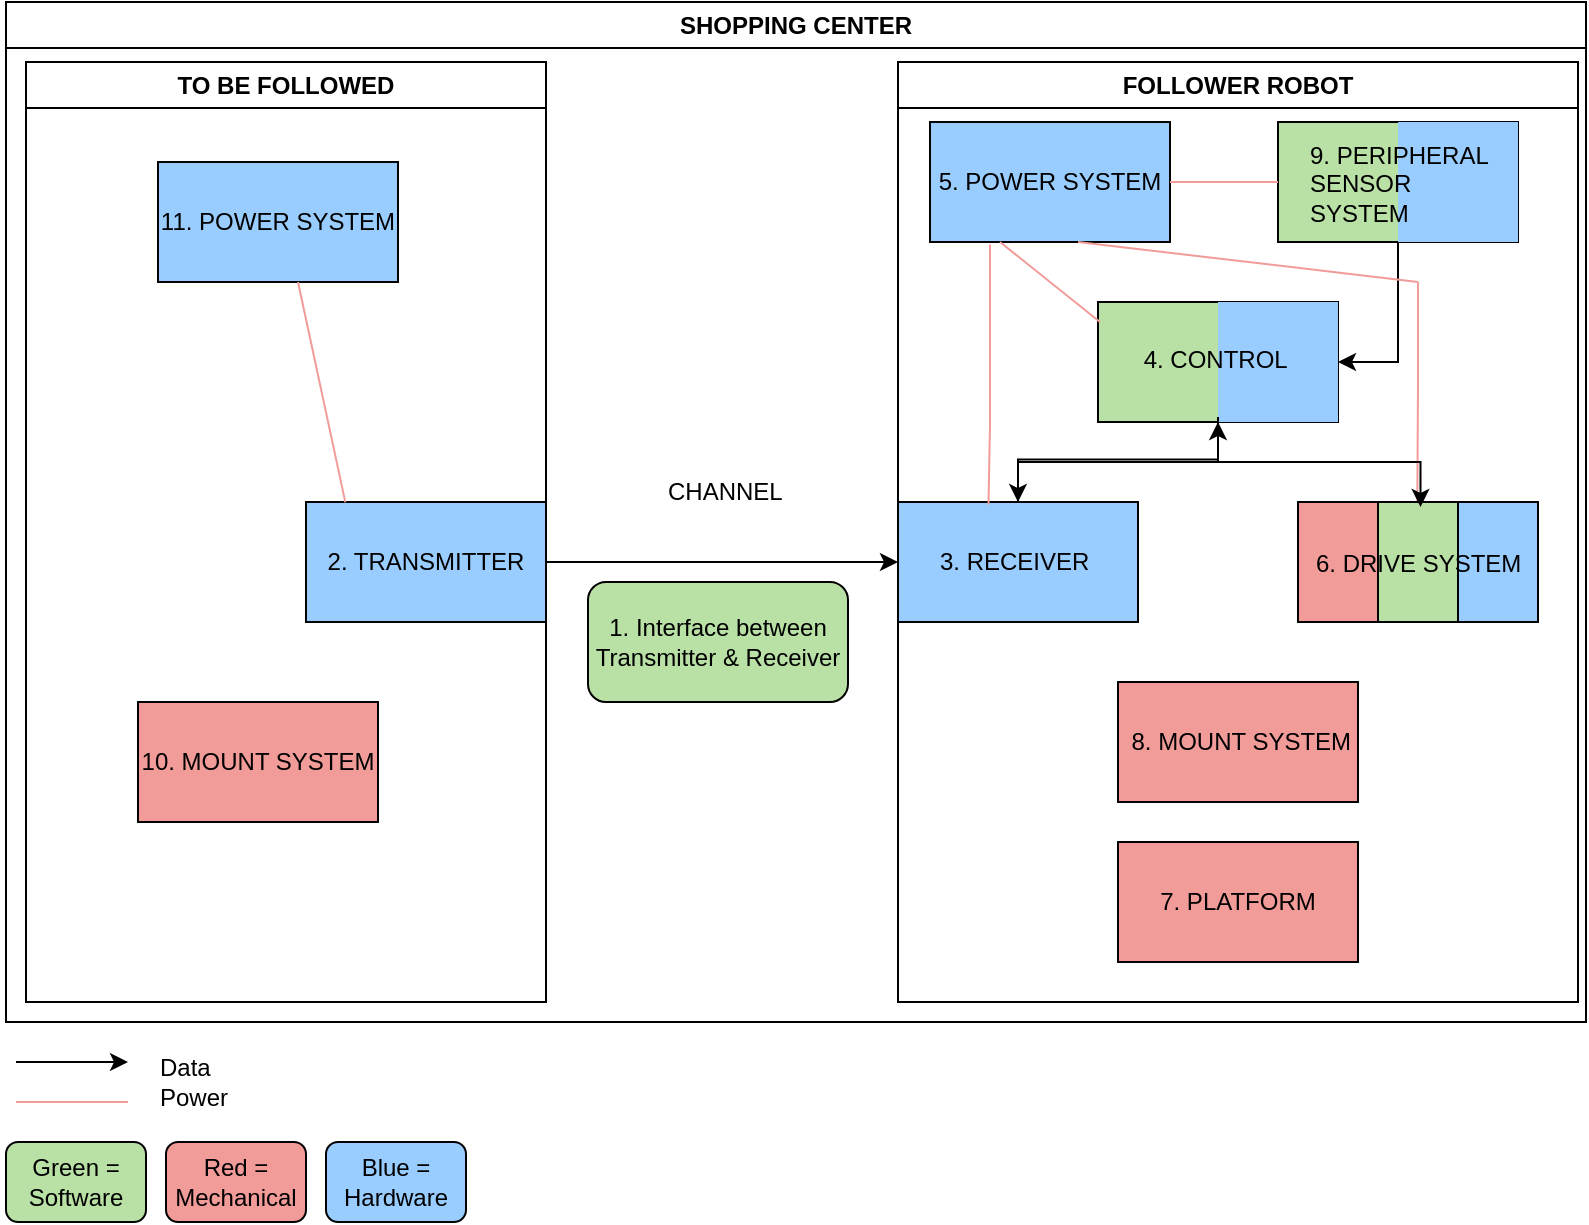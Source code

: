 <mxfile version="27.1.3" pages="4">
  <diagram id="C5RBs43oDa-KdzZeNtuy" name="Page-1">
    <mxGraphModel dx="1494" dy="737" grid="1" gridSize="10" guides="1" tooltips="1" connect="1" arrows="1" fold="1" page="1" pageScale="1" pageWidth="827" pageHeight="1169" math="0" shadow="0">
      <root>
        <mxCell id="WIyWlLk6GJQsqaUBKTNV-0" />
        <mxCell id="WIyWlLk6GJQsqaUBKTNV-1" parent="WIyWlLk6GJQsqaUBKTNV-0" />
        <mxCell id="m4ZO5GO4-T3lixzv__rx-2" value="SHOPPING CENTER" style="swimlane;whiteSpace=wrap;html=1;fillColor=#FFFFFF;" parent="WIyWlLk6GJQsqaUBKTNV-1" vertex="1">
          <mxGeometry x="19" y="10" width="790" height="510" as="geometry" />
        </mxCell>
        <mxCell id="m4ZO5GO4-T3lixzv__rx-5" value="TO BE FOLLOWED" style="swimlane;whiteSpace=wrap;html=1;startSize=23;fillColor=#FFFFFF;" parent="m4ZO5GO4-T3lixzv__rx-2" vertex="1">
          <mxGeometry x="10" y="30" width="260" height="470" as="geometry" />
        </mxCell>
        <mxCell id="m4ZO5GO4-T3lixzv__rx-13" value="2. TRANSMITTER" style="rounded=0;whiteSpace=wrap;html=1;fillColor=#99CCFF;" parent="m4ZO5GO4-T3lixzv__rx-5" vertex="1">
          <mxGeometry x="140" y="220" width="120" height="60" as="geometry" />
        </mxCell>
        <mxCell id="m4ZO5GO4-T3lixzv__rx-21" value="10. MOUNT SYSTEM" style="rounded=0;whiteSpace=wrap;html=1;fillColor=#F19C99;" parent="m4ZO5GO4-T3lixzv__rx-5" vertex="1">
          <mxGeometry x="56" y="320" width="120" height="60" as="geometry" />
        </mxCell>
        <mxCell id="Mz_VDjnScHcgVJ0fE_k6-4" value="" style="endArrow=classic;html=1;rounded=0;entryX=0;entryY=0.5;entryDx=0;entryDy=0;" parent="m4ZO5GO4-T3lixzv__rx-5" target="m4ZO5GO4-T3lixzv__rx-11" edge="1">
          <mxGeometry width="50" height="50" relative="1" as="geometry">
            <mxPoint x="260" y="250" as="sourcePoint" />
            <mxPoint x="310" y="200" as="targetPoint" />
          </mxGeometry>
        </mxCell>
        <mxCell id="Mz_VDjnScHcgVJ0fE_k6-11" value="11. POWER SYSTEM" style="rounded=0;whiteSpace=wrap;html=1;fillColor=#99CCFF;" parent="m4ZO5GO4-T3lixzv__rx-5" vertex="1">
          <mxGeometry x="66" y="50" width="120" height="60" as="geometry" />
        </mxCell>
        <mxCell id="Mz_VDjnScHcgVJ0fE_k6-28" value="" style="endArrow=none;html=1;rounded=0;fillColor=#F19C99;strokeColor=#F19C99;exitX=0.376;exitY=1.062;exitDx=0;exitDy=0;exitPerimeter=0;entryX=0.164;entryY=0.003;entryDx=0;entryDy=0;entryPerimeter=0;" parent="m4ZO5GO4-T3lixzv__rx-5" target="m4ZO5GO4-T3lixzv__rx-13" edge="1">
          <mxGeometry width="50" height="50" relative="1" as="geometry">
            <mxPoint x="136.0" y="110.0" as="sourcePoint" />
            <mxPoint x="156.88" y="206.28" as="targetPoint" />
          </mxGeometry>
        </mxCell>
        <mxCell id="m4ZO5GO4-T3lixzv__rx-6" value="FOLLOWER ROBOT" style="swimlane;whiteSpace=wrap;html=1;fillColor=none;" parent="m4ZO5GO4-T3lixzv__rx-2" vertex="1">
          <mxGeometry x="446" y="30" width="340" height="470" as="geometry" />
        </mxCell>
        <mxCell id="Mz_VDjnScHcgVJ0fE_k6-24" style="edgeStyle=orthogonalEdgeStyle;rounded=0;orthogonalLoop=1;jettySize=auto;html=1;entryX=0.5;entryY=1;entryDx=0;entryDy=0;" parent="m4ZO5GO4-T3lixzv__rx-6" source="m4ZO5GO4-T3lixzv__rx-11" target="m4ZO5GO4-T3lixzv__rx-14" edge="1">
          <mxGeometry relative="1" as="geometry" />
        </mxCell>
        <mxCell id="m4ZO5GO4-T3lixzv__rx-11" value="3. RECEIVER&amp;nbsp;" style="rounded=0;whiteSpace=wrap;html=1;fillColor=#99CCFF;" parent="m4ZO5GO4-T3lixzv__rx-6" vertex="1">
          <mxGeometry y="220" width="120" height="60" as="geometry" />
        </mxCell>
        <mxCell id="m4ZO5GO4-T3lixzv__rx-14" value="" style="rounded=0;whiteSpace=wrap;html=1;fillColor=#B9E0A5;" parent="m4ZO5GO4-T3lixzv__rx-6" vertex="1">
          <mxGeometry x="100" y="120" width="120" height="60" as="geometry" />
        </mxCell>
        <mxCell id="m4ZO5GO4-T3lixzv__rx-17" value="5. POWER SYSTEM" style="rounded=0;whiteSpace=wrap;html=1;fillColor=#99CCFF;" parent="m4ZO5GO4-T3lixzv__rx-6" vertex="1">
          <mxGeometry x="16" y="30" width="120" height="60" as="geometry" />
        </mxCell>
        <mxCell id="m4ZO5GO4-T3lixzv__rx-20" value="7. PLATFORM" style="rounded=0;whiteSpace=wrap;html=1;fillColor=#F19C99;" parent="m4ZO5GO4-T3lixzv__rx-6" vertex="1">
          <mxGeometry x="110" y="390" width="120" height="60" as="geometry" />
        </mxCell>
        <mxCell id="m4ZO5GO4-T3lixzv__rx-23" value="&amp;nbsp;8. MOUNT SYSTEM" style="rounded=0;whiteSpace=wrap;html=1;fillColor=#F19C99;" parent="m4ZO5GO4-T3lixzv__rx-6" vertex="1">
          <mxGeometry x="110" y="310" width="120" height="60" as="geometry" />
        </mxCell>
        <mxCell id="m4ZO5GO4-T3lixzv__rx-24" value="" style="rounded=0;whiteSpace=wrap;html=1;fillColor=#F19C99;" parent="m4ZO5GO4-T3lixzv__rx-6" vertex="1">
          <mxGeometry x="200" y="220" width="40" height="60" as="geometry" />
        </mxCell>
        <mxCell id="Mz_VDjnScHcgVJ0fE_k6-25" style="edgeStyle=orthogonalEdgeStyle;rounded=0;orthogonalLoop=1;jettySize=auto;html=1;entryX=1;entryY=0.5;entryDx=0;entryDy=0;" parent="m4ZO5GO4-T3lixzv__rx-6" source="aFEqiTyNvZreS5R_LPJA-2" target="Mz_VDjnScHcgVJ0fE_k6-14" edge="1">
          <mxGeometry relative="1" as="geometry" />
        </mxCell>
        <mxCell id="aFEqiTyNvZreS5R_LPJA-2" value="" style="rounded=0;whiteSpace=wrap;html=1;fillColor=#B9E0A5;" parent="m4ZO5GO4-T3lixzv__rx-6" vertex="1">
          <mxGeometry x="190" y="30" width="120" height="60" as="geometry" />
        </mxCell>
        <mxCell id="Mz_VDjnScHcgVJ0fE_k6-6" value="" style="endArrow=none;html=1;rounded=0;fillColor=#F19C99;strokeColor=#F19C99;" parent="m4ZO5GO4-T3lixzv__rx-6" edge="1">
          <mxGeometry width="50" height="50" relative="1" as="geometry">
            <mxPoint x="51" y="90" as="sourcePoint" />
            <mxPoint x="101" y="130" as="targetPoint" />
          </mxGeometry>
        </mxCell>
        <mxCell id="Mz_VDjnScHcgVJ0fE_k6-7" value="" style="endArrow=none;html=1;rounded=0;fillColor=#F19C99;strokeColor=#F19C99;entryX=0;entryY=0.5;entryDx=0;entryDy=0;" parent="m4ZO5GO4-T3lixzv__rx-6" target="aFEqiTyNvZreS5R_LPJA-2" edge="1">
          <mxGeometry width="50" height="50" relative="1" as="geometry">
            <mxPoint x="136" y="60" as="sourcePoint" />
            <mxPoint x="164" y="20" as="targetPoint" />
          </mxGeometry>
        </mxCell>
        <mxCell id="Mz_VDjnScHcgVJ0fE_k6-8" value="" style="endArrow=none;html=1;rounded=0;fillColor=#F19C99;strokeColor=#F19C99;exitX=0.25;exitY=1;exitDx=0;exitDy=0;entryX=0.377;entryY=0.022;entryDx=0;entryDy=0;entryPerimeter=0;" parent="m4ZO5GO4-T3lixzv__rx-6" target="m4ZO5GO4-T3lixzv__rx-11" edge="1">
          <mxGeometry width="50" height="50" relative="1" as="geometry">
            <mxPoint x="46" y="91.25" as="sourcePoint" />
            <mxPoint x="52" y="221.25" as="targetPoint" />
            <Array as="points">
              <mxPoint x="46" y="181.25" />
            </Array>
          </mxGeometry>
        </mxCell>
        <mxCell id="Mz_VDjnScHcgVJ0fE_k6-9" value="" style="endArrow=none;html=1;rounded=0;fillColor=#F19C99;strokeColor=#F19C99;" parent="m4ZO5GO4-T3lixzv__rx-6" edge="1">
          <mxGeometry width="50" height="50" relative="1" as="geometry">
            <mxPoint x="259.66" y="220" as="sourcePoint" />
            <mxPoint x="260" y="110" as="targetPoint" />
            <Array as="points">
              <mxPoint x="260" y="160" />
            </Array>
          </mxGeometry>
        </mxCell>
        <mxCell id="Mz_VDjnScHcgVJ0fE_k6-10" value="" style="endArrow=none;html=1;rounded=0;fillColor=#F19C99;strokeColor=#F19C99;" parent="m4ZO5GO4-T3lixzv__rx-6" edge="1">
          <mxGeometry width="50" height="50" relative="1" as="geometry">
            <mxPoint x="90" y="90" as="sourcePoint" />
            <mxPoint x="260" y="110" as="targetPoint" />
          </mxGeometry>
        </mxCell>
        <mxCell id="Mz_VDjnScHcgVJ0fE_k6-12" value="" style="rounded=0;whiteSpace=wrap;html=1;fillColor=#99CCFF;shadow=0;strokeColor=none;" parent="m4ZO5GO4-T3lixzv__rx-6" vertex="1">
          <mxGeometry x="250" y="30" width="60" height="60" as="geometry" />
        </mxCell>
        <mxCell id="Mz_VDjnScHcgVJ0fE_k6-13" value="&lt;span style=&quot;text-align: center;&quot;&gt;9. PERIPHERAL SENSOR SYSTEM&lt;/span&gt;" style="text;strokeColor=none;fillColor=none;align=left;verticalAlign=middle;spacingLeft=4;spacingRight=4;overflow=hidden;points=[[0,0.5],[1,0.5]];portConstraint=eastwest;rotatable=0;whiteSpace=wrap;html=1;" parent="m4ZO5GO4-T3lixzv__rx-6" vertex="1">
          <mxGeometry x="200" y="37.5" width="100" height="45" as="geometry" />
        </mxCell>
        <mxCell id="Mz_VDjnScHcgVJ0fE_k6-17" value="" style="rounded=0;whiteSpace=wrap;html=1;fillColor=#99CCFF;strokeColor=#000000;" parent="m4ZO5GO4-T3lixzv__rx-6" vertex="1">
          <mxGeometry x="280" y="220" width="40" height="60" as="geometry" />
        </mxCell>
        <mxCell id="Mz_VDjnScHcgVJ0fE_k6-14" value="" style="rounded=0;whiteSpace=wrap;html=1;fillColor=#99CCFF;strokeColor=none;" parent="m4ZO5GO4-T3lixzv__rx-6" vertex="1">
          <mxGeometry x="160" y="120" width="60" height="60" as="geometry" />
        </mxCell>
        <mxCell id="8lt5pSwpMASfVX2_6uYj-0" value="" style="rounded=0;whiteSpace=wrap;html=1;fillColor=#B9E0A5;strokeColor=#000000;" parent="m4ZO5GO4-T3lixzv__rx-6" vertex="1">
          <mxGeometry x="240" y="220" width="40" height="60" as="geometry" />
        </mxCell>
        <mxCell id="Nh6gjpSXeKz2_xYM968A-0" style="edgeStyle=orthogonalEdgeStyle;rounded=0;orthogonalLoop=1;jettySize=auto;html=1;entryX=0.5;entryY=0;entryDx=0;entryDy=0;" edge="1" parent="m4ZO5GO4-T3lixzv__rx-6" source="Mz_VDjnScHcgVJ0fE_k6-16" target="m4ZO5GO4-T3lixzv__rx-11">
          <mxGeometry relative="1" as="geometry" />
        </mxCell>
        <mxCell id="Mz_VDjnScHcgVJ0fE_k6-16" value="4. CONTROL&amp;nbsp;" style="text;html=1;align=center;verticalAlign=middle;whiteSpace=wrap;rounded=0;" parent="m4ZO5GO4-T3lixzv__rx-6" vertex="1">
          <mxGeometry x="112.5" y="120" width="95" height="57.5" as="geometry" />
        </mxCell>
        <mxCell id="Mz_VDjnScHcgVJ0fE_k6-18" value="6. DRIVE SYSTEM&amp;nbsp;" style="text;html=1;align=center;verticalAlign=middle;whiteSpace=wrap;rounded=0;" parent="m4ZO5GO4-T3lixzv__rx-6" vertex="1">
          <mxGeometry x="202.5" y="222.5" width="117.5" height="57.5" as="geometry" />
        </mxCell>
        <mxCell id="Mz_VDjnScHcgVJ0fE_k6-26" style="edgeStyle=orthogonalEdgeStyle;rounded=0;orthogonalLoop=1;jettySize=auto;html=1;" parent="m4ZO5GO4-T3lixzv__rx-6" source="Mz_VDjnScHcgVJ0fE_k6-16" target="Mz_VDjnScHcgVJ0fE_k6-18" edge="1">
          <mxGeometry relative="1" as="geometry" />
        </mxCell>
        <mxCell id="m4ZO5GO4-T3lixzv__rx-12" value="CHANNEL" style="text;strokeColor=none;fillColor=none;align=left;verticalAlign=middle;spacingLeft=4;spacingRight=4;overflow=hidden;points=[[0,0.5],[1,0.5]];portConstraint=eastwest;rotatable=0;whiteSpace=wrap;html=1;" parent="m4ZO5GO4-T3lixzv__rx-2" vertex="1">
          <mxGeometry x="325" y="230" width="80" height="30" as="geometry" />
        </mxCell>
        <mxCell id="aFEqiTyNvZreS5R_LPJA-10" value="1. Interface between Transmitter &amp;amp; Receiver" style="rounded=1;whiteSpace=wrap;html=1;fillColor=#B9E0A5;" parent="m4ZO5GO4-T3lixzv__rx-2" vertex="1">
          <mxGeometry x="291" y="290" width="130" height="60" as="geometry" />
        </mxCell>
        <mxCell id="aFEqiTyNvZreS5R_LPJA-12" value="" style="endArrow=classic;html=1;rounded=0;" parent="WIyWlLk6GJQsqaUBKTNV-1" edge="1">
          <mxGeometry width="50" height="50" relative="1" as="geometry">
            <mxPoint x="24" y="540" as="sourcePoint" />
            <mxPoint x="80" y="540" as="targetPoint" />
          </mxGeometry>
        </mxCell>
        <mxCell id="aFEqiTyNvZreS5R_LPJA-20" value="Data&lt;div&gt;Power&lt;/div&gt;" style="text;strokeColor=none;fillColor=none;align=left;verticalAlign=middle;spacingLeft=4;spacingRight=4;overflow=hidden;points=[[0,0.5],[1,0.5]];portConstraint=eastwest;rotatable=0;whiteSpace=wrap;html=1;" parent="WIyWlLk6GJQsqaUBKTNV-1" vertex="1">
          <mxGeometry x="90" y="530" width="60" height="40" as="geometry" />
        </mxCell>
        <mxCell id="Mz_VDjnScHcgVJ0fE_k6-0" value="Green = Software" style="rounded=1;whiteSpace=wrap;html=1;fillColor=#B9E0A5;" parent="WIyWlLk6GJQsqaUBKTNV-1" vertex="1">
          <mxGeometry x="19" y="580" width="70" height="40" as="geometry" />
        </mxCell>
        <mxCell id="Mz_VDjnScHcgVJ0fE_k6-1" value="Red = Mechanical" style="rounded=1;whiteSpace=wrap;html=1;fillColor=#F19C99;" parent="WIyWlLk6GJQsqaUBKTNV-1" vertex="1">
          <mxGeometry x="99" y="580" width="70" height="40" as="geometry" />
        </mxCell>
        <mxCell id="Mz_VDjnScHcgVJ0fE_k6-3" value="Blue = Hardware" style="rounded=1;whiteSpace=wrap;html=1;fillColor=#99CCFF;" parent="WIyWlLk6GJQsqaUBKTNV-1" vertex="1">
          <mxGeometry x="179" y="580" width="70" height="40" as="geometry" />
        </mxCell>
        <mxCell id="Mz_VDjnScHcgVJ0fE_k6-5" value="" style="endArrow=none;html=1;rounded=0;fillColor=#F19C99;strokeColor=#F19C99;" parent="WIyWlLk6GJQsqaUBKTNV-1" edge="1">
          <mxGeometry width="50" height="50" relative="1" as="geometry">
            <mxPoint x="24" y="560" as="sourcePoint" />
            <mxPoint x="80" y="560" as="targetPoint" />
          </mxGeometry>
        </mxCell>
      </root>
    </mxGraphModel>
  </diagram>
  <diagram id="Jqt1G8l4uNWQVp_tb_sp" name="Page-2">
    <mxGraphModel dx="1237" dy="610" grid="1" gridSize="10" guides="1" tooltips="1" connect="1" arrows="1" fold="1" page="1" pageScale="1" pageWidth="850" pageHeight="1100" background="none" math="0" shadow="0">
      <root>
        <mxCell id="0" />
        <mxCell id="1" parent="0" />
        <mxCell id="t4mXMo3u7TvbZJGJzRXQ-18" value="" style="rounded=0;whiteSpace=wrap;html=1;fillColor=#B9E0A5;" parent="1" vertex="1">
          <mxGeometry x="430" y="360" width="120" height="60" as="geometry" />
        </mxCell>
        <mxCell id="CFCjSQsqQG2sSSGPShft-1" value="" style="rounded=0;whiteSpace=wrap;html=1;fillColor=#99CCFF;strokeColor=none;" vertex="1" parent="1">
          <mxGeometry x="490" y="360" width="60" height="60" as="geometry" />
        </mxCell>
        <mxCell id="t4mXMo3u7TvbZJGJzRXQ-1" value="1. Interface between Transmitter &amp;amp; Receiver" style="rounded=1;whiteSpace=wrap;html=1;fillColor=#B9E0A5;" parent="1" vertex="1">
          <mxGeometry x="425" y="40" width="130" height="60" as="geometry" />
        </mxCell>
        <mxCell id="t4mXMo3u7TvbZJGJzRXQ-2" value="Transmitter" style="rounded=0;whiteSpace=wrap;html=1;fillColor=#99CCFF;" parent="1" vertex="1">
          <mxGeometry x="205" y="260" width="120" height="60" as="geometry" />
        </mxCell>
        <mxCell id="t4mXMo3u7TvbZJGJzRXQ-20" style="edgeStyle=orthogonalEdgeStyle;rounded=0;orthogonalLoop=1;jettySize=auto;html=1;exitX=0.5;exitY=1;exitDx=0;exitDy=0;entryX=1;entryY=0.75;entryDx=0;entryDy=0;" parent="1" source="t4mXMo3u7TvbZJGJzRXQ-5" target="t4mXMo3u7TvbZJGJzRXQ-18" edge="1">
          <mxGeometry relative="1" as="geometry" />
        </mxCell>
        <mxCell id="bKUf3cZbhh4x_0pcLfsE-3" style="edgeStyle=orthogonalEdgeStyle;rounded=0;orthogonalLoop=1;jettySize=auto;html=1;" edge="1" parent="1" source="t4mXMo3u7TvbZJGJzRXQ-5">
          <mxGeometry relative="1" as="geometry">
            <mxPoint x="725" y="260" as="targetPoint" />
          </mxGeometry>
        </mxCell>
        <mxCell id="t4mXMo3u7TvbZJGJzRXQ-5" value="Receiver 1" style="rounded=0;whiteSpace=wrap;html=1;fillColor=#99CCFF;" parent="1" vertex="1">
          <mxGeometry x="665" y="170" width="120" height="60" as="geometry" />
        </mxCell>
        <mxCell id="t4mXMo3u7TvbZJGJzRXQ-6" value="" style="endArrow=classic;html=1;rounded=0;entryX=0;entryY=0.5;entryDx=0;entryDy=0;" parent="1" edge="1">
          <mxGeometry relative="1" as="geometry">
            <mxPoint x="325" y="289.5" as="sourcePoint" />
            <mxPoint x="665" y="290" as="targetPoint" />
            <Array as="points" />
          </mxGeometry>
        </mxCell>
        <mxCell id="t4mXMo3u7TvbZJGJzRXQ-9" value="Constant signal emission from T to R" style="edgeLabel;html=1;align=center;verticalAlign=middle;resizable=0;points=[];" parent="t4mXMo3u7TvbZJGJzRXQ-6" vertex="1" connectable="0">
          <mxGeometry x="-0.047" y="-1" relative="1" as="geometry">
            <mxPoint as="offset" />
          </mxGeometry>
        </mxCell>
        <mxCell id="bKUf3cZbhh4x_0pcLfsE-4" style="edgeStyle=orthogonalEdgeStyle;rounded=0;orthogonalLoop=1;jettySize=auto;html=1;entryX=0.5;entryY=1;entryDx=0;entryDy=0;" edge="1" parent="1" source="t4mXMo3u7TvbZJGJzRXQ-11" target="t4mXMo3u7TvbZJGJzRXQ-5">
          <mxGeometry relative="1" as="geometry" />
        </mxCell>
        <mxCell id="t4mXMo3u7TvbZJGJzRXQ-11" value="Receiver 2" style="rounded=0;whiteSpace=wrap;html=1;fillColor=#99CCFF;" parent="1" vertex="1">
          <mxGeometry x="665" y="260" width="120" height="60" as="geometry" />
        </mxCell>
        <mxCell id="t4mXMo3u7TvbZJGJzRXQ-14" value="" style="endArrow=classic;html=1;rounded=0;entryX=0;entryY=0.5;entryDx=0;entryDy=0;" parent="1" target="t4mXMo3u7TvbZJGJzRXQ-5" edge="1">
          <mxGeometry width="50" height="50" relative="1" as="geometry">
            <mxPoint x="325" y="290" as="sourcePoint" />
            <mxPoint x="375" y="240" as="targetPoint" />
          </mxGeometry>
        </mxCell>
        <mxCell id="t4mXMo3u7TvbZJGJzRXQ-16" value="Receivers in known positions" style="text;strokeColor=none;fillColor=none;align=left;verticalAlign=middle;spacingLeft=4;spacingRight=4;overflow=hidden;points=[[0,0.5],[1,0.5]];portConstraint=eastwest;rotatable=0;whiteSpace=wrap;html=1;" parent="1" vertex="1">
          <mxGeometry x="675" y="130" width="100" height="30" as="geometry" />
        </mxCell>
        <mxCell id="t4mXMo3u7TvbZJGJzRXQ-21" value="Relative position &amp;amp; distance&amp;nbsp;" style="text;strokeColor=none;fillColor=none;align=left;verticalAlign=middle;spacingLeft=4;spacingRight=4;overflow=hidden;points=[[0,0.5],[1,0.5]];portConstraint=eastwest;rotatable=0;whiteSpace=wrap;html=1;" parent="1" vertex="1">
          <mxGeometry x="555" y="340" width="80" height="80" as="geometry" />
        </mxCell>
        <mxCell id="t4mXMo3u7TvbZJGJzRXQ-22" value="&lt;ul data-pm-slice=&quot;3 3 []&quot; dir=&quot;ltr&quot; data-tight=&quot;true&quot; class=&quot;tight&quot;&gt;&lt;li&gt;&lt;p dir=&quot;ltr&quot;&gt;&lt;strong&gt;UWB Transmitter&lt;/strong&gt;: Emits periodic UWB pulses (e.g., every 20 ms) to all receivers.&lt;/p&gt;&lt;/li&gt;&lt;li&gt;&lt;p dir=&quot;ltr&quot;&gt;&lt;strong&gt;Receivers (1 to N)&lt;/strong&gt;: Each receiver captures pulses, calculates ToF/TDoA, and computes distance. Receivers are synchronized via a clock sync mechanism (e.g., shared clock or network protocol).&lt;/p&gt;&lt;/li&gt;&lt;li&gt;&lt;p dir=&quot;ltr&quot;&gt;&lt;strong style=&quot;background-color: transparent; color: light-dark(rgb(0, 0, 0), rgb(255, 255, 255));&quot;&gt;Central Processor&lt;/strong&gt;&lt;span style=&quot;background-color: transparent; color: light-dark(rgb(0, 0, 0), rgb(255, 255, 255));&quot;&gt;: Runs trilateration/multilateration algorithms to compute the transmitter’s position and outputs continuous updates to an application (e.g., via MQTT or a display).&lt;/span&gt;&lt;/p&gt;&lt;/li&gt;&lt;/ul&gt;" style="text;strokeColor=none;fillColor=none;align=left;verticalAlign=middle;spacingLeft=4;spacingRight=4;overflow=hidden;points=[[0,0.5],[1,0.5]];portConstraint=eastwest;rotatable=0;whiteSpace=wrap;html=1;" parent="1" vertex="1">
          <mxGeometry x="65" y="30" width="330" height="170" as="geometry" />
        </mxCell>
        <mxCell id="CFCjSQsqQG2sSSGPShft-2" value="&lt;div&gt;&lt;b&gt;Control&lt;/b&gt;&lt;/div&gt;" style="text;strokeColor=none;fillColor=none;align=left;verticalAlign=middle;spacingLeft=4;spacingRight=4;overflow=hidden;points=[[0,0.5],[1,0.5]];portConstraint=eastwest;rotatable=0;whiteSpace=wrap;html=1;" vertex="1" parent="1">
          <mxGeometry x="460" y="380" width="60" height="20" as="geometry" />
        </mxCell>
      </root>
    </mxGraphModel>
  </diagram>
  <diagram id="PunxtM9WqN6rl1RUI9SC" name="Page-3">
    <mxGraphModel dx="1048" dy="663" grid="1" gridSize="10" guides="1" tooltips="1" connect="1" arrows="1" fold="1" page="1" pageScale="1" pageWidth="850" pageHeight="1100" math="0" shadow="0">
      <root>
        <mxCell id="0" />
        <mxCell id="1" parent="0" />
        <mxCell id="7p8SB0BI8z-qEqtDmS6W-1" value="" style="edgeStyle=orthogonalEdgeStyle;rounded=0;orthogonalLoop=1;jettySize=auto;html=1;fillColor=#D5E8D4;" parent="1" source="7p8SB0BI8z-qEqtDmS6W-2" target="7p8SB0BI8z-qEqtDmS6W-4" edge="1">
          <mxGeometry relative="1" as="geometry" />
        </mxCell>
        <mxCell id="7p8SB0BI8z-qEqtDmS6W-2" value="Input: Camera records Imagery" style="rounded=0;whiteSpace=wrap;html=1;fillColor=#D5E8D4;" parent="1" vertex="1">
          <mxGeometry x="80" y="260" width="120" height="50" as="geometry" />
        </mxCell>
        <mxCell id="7p8SB0BI8z-qEqtDmS6W-3" value="" style="edgeStyle=orthogonalEdgeStyle;rounded=0;orthogonalLoop=1;jettySize=auto;html=1;fillColor=#D5E8D4;" parent="1" source="7p8SB0BI8z-qEqtDmS6W-4" target="7p8SB0BI8z-qEqtDmS6W-6" edge="1">
          <mxGeometry relative="1" as="geometry" />
        </mxCell>
        <mxCell id="7p8SB0BI8z-qEqtDmS6W-4" value="Pre-processing&amp;nbsp;&lt;div&gt;(fisheye processing&lt;span style=&quot;background-color: transparent; color: light-dark(rgb(0, 0, 0), rgb(255, 255, 255));&quot;&gt;)&lt;/span&gt;&lt;/div&gt;" style="ellipse;whiteSpace=wrap;html=1;fillColor=#D5E8D4;" parent="1" vertex="1">
          <mxGeometry x="80" y="340" width="120" height="80" as="geometry" />
        </mxCell>
        <mxCell id="7p8SB0BI8z-qEqtDmS6W-5" style="edgeStyle=orthogonalEdgeStyle;rounded=0;orthogonalLoop=1;jettySize=auto;html=1;entryX=0;entryY=0.5;entryDx=0;entryDy=0;fillColor=#D5E8D4;" parent="1" source="7p8SB0BI8z-qEqtDmS6W-6" target="7p8SB0BI8z-qEqtDmS6W-8" edge="1">
          <mxGeometry relative="1" as="geometry" />
        </mxCell>
        <mxCell id="7p8SB0BI8z-qEqtDmS6W-6" value="Black and White conversion" style="ellipse;whiteSpace=wrap;html=1;fillColor=#D5E8D4;" parent="1" vertex="1">
          <mxGeometry x="80" y="440" width="120" height="80" as="geometry" />
        </mxCell>
        <mxCell id="7p8SB0BI8z-qEqtDmS6W-7" style="edgeStyle=orthogonalEdgeStyle;rounded=0;orthogonalLoop=1;jettySize=auto;html=1;entryX=0.5;entryY=1;entryDx=0;entryDy=0;fillColor=#D5E8D4;" parent="1" source="7p8SB0BI8z-qEqtDmS6W-8" target="7p8SB0BI8z-qEqtDmS6W-10" edge="1">
          <mxGeometry relative="1" as="geometry">
            <Array as="points">
              <mxPoint x="324" y="570" />
            </Array>
          </mxGeometry>
        </mxCell>
        <mxCell id="7p8SB0BI8z-qEqtDmS6W-8" value="Object recognition" style="ellipse;whiteSpace=wrap;html=1;fillColor=#D5E8D4;" parent="1" vertex="1">
          <mxGeometry x="170" y="530" width="120" height="80" as="geometry" />
        </mxCell>
        <mxCell id="7p8SB0BI8z-qEqtDmS6W-9" value="" style="edgeStyle=orthogonalEdgeStyle;rounded=0;orthogonalLoop=1;jettySize=auto;html=1;fillColor=#D5E8D4;" parent="1" source="7p8SB0BI8z-qEqtDmS6W-10" target="7p8SB0BI8z-qEqtDmS6W-12" edge="1">
          <mxGeometry relative="1" as="geometry" />
        </mxCell>
        <mxCell id="7p8SB0BI8z-qEqtDmS6W-10" value="Detect Object in Stereo image" style="ellipse;whiteSpace=wrap;html=1;fillColor=#D5E8D4;" parent="1" vertex="1">
          <mxGeometry x="264" y="440" width="120" height="80" as="geometry" />
        </mxCell>
        <mxCell id="7p8SB0BI8z-qEqtDmS6W-11" value="" style="edgeStyle=orthogonalEdgeStyle;rounded=0;orthogonalLoop=1;jettySize=auto;html=1;fillColor=#D5E8D4;" parent="1" source="7p8SB0BI8z-qEqtDmS6W-12" target="7p8SB0BI8z-qEqtDmS6W-15" edge="1">
          <mxGeometry relative="1" as="geometry" />
        </mxCell>
        <mxCell id="7p8SB0BI8z-qEqtDmS6W-12" value="Calculate Disparity&amp;nbsp;" style="ellipse;whiteSpace=wrap;html=1;fillColor=#D5E8D4;" parent="1" vertex="1">
          <mxGeometry x="264" y="340" width="120" height="80" as="geometry" />
        </mxCell>
        <mxCell id="7p8SB0BI8z-qEqtDmS6W-14" style="edgeStyle=orthogonalEdgeStyle;rounded=0;orthogonalLoop=1;jettySize=auto;html=1;entryX=0.5;entryY=0;entryDx=0;entryDy=0;" parent="1" source="7p8SB0BI8z-qEqtDmS6W-15" target="7p8SB0BI8z-qEqtDmS6W-30" edge="1">
          <mxGeometry relative="1" as="geometry">
            <Array as="points">
              <mxPoint x="410" y="285" />
              <mxPoint x="410" y="240" />
              <mxPoint x="655" y="240" />
            </Array>
          </mxGeometry>
        </mxCell>
        <mxCell id="7p8SB0BI8z-qEqtDmS6W-15" value="Output: Generate Depth-Map" style="whiteSpace=wrap;html=1;fillColor=#D5E8D4;" parent="1" vertex="1">
          <mxGeometry x="264" y="260" width="120" height="50" as="geometry" />
        </mxCell>
        <mxCell id="7p8SB0BI8z-qEqtDmS6W-16" value="Loop: Data from (9)" style="rounded=1;whiteSpace=wrap;html=1;fillColor=#B9E0A5;" parent="1" vertex="1">
          <mxGeometry x="170" y="160" width="120" height="60" as="geometry" />
        </mxCell>
        <mxCell id="7p8SB0BI8z-qEqtDmS6W-17" value="" style="edgeStyle=orthogonalEdgeStyle;rounded=0;orthogonalLoop=1;jettySize=auto;html=1;fillColor=#D5E8D4;" parent="1" source="7p8SB0BI8z-qEqtDmS6W-18" target="7p8SB0BI8z-qEqtDmS6W-21" edge="1">
          <mxGeometry relative="1" as="geometry" />
        </mxCell>
        <mxCell id="7p8SB0BI8z-qEqtDmS6W-18" value="Input: Signal sent from (2)&amp;nbsp;" style="rounded=0;whiteSpace=wrap;html=1;fillColor=#D5E8D4;" parent="1" vertex="1">
          <mxGeometry x="400" y="535" width="126" height="50" as="geometry" />
        </mxCell>
        <mxCell id="7p8SB0BI8z-qEqtDmS6W-19" value="Loop: Data from (1)" style="rounded=1;whiteSpace=wrap;html=1;fillColor=#B9E0A5;" parent="1" vertex="1">
          <mxGeometry x="490" y="440" width="120" height="60" as="geometry" />
        </mxCell>
        <mxCell id="7p8SB0BI8z-qEqtDmS6W-20" style="edgeStyle=orthogonalEdgeStyle;rounded=0;orthogonalLoop=1;jettySize=auto;html=1;fillColor=#D5E8D4;" parent="1" source="7p8SB0BI8z-qEqtDmS6W-21" edge="1">
          <mxGeometry relative="1" as="geometry">
            <mxPoint x="463" y="715" as="targetPoint" />
          </mxGeometry>
        </mxCell>
        <mxCell id="7p8SB0BI8z-qEqtDmS6W-21" value="Receive (3)&amp;nbsp;" style="ellipse;whiteSpace=wrap;html=1;fillColor=#D5E8D4;" parent="1" vertex="1">
          <mxGeometry x="403" y="615" width="120" height="80" as="geometry" />
        </mxCell>
        <mxCell id="7p8SB0BI8z-qEqtDmS6W-22" style="edgeStyle=orthogonalEdgeStyle;rounded=0;orthogonalLoop=1;jettySize=auto;html=1;fillColor=#D5E8D4;" parent="1" source="7p8SB0BI8z-qEqtDmS6W-23" target="7p8SB0BI8z-qEqtDmS6W-25" edge="1">
          <mxGeometry relative="1" as="geometry" />
        </mxCell>
        <mxCell id="7p8SB0BI8z-qEqtDmS6W-23" value="ESP32 outputs relative distance" style="ellipse;whiteSpace=wrap;html=1;fillColor=#D5E8D4;" parent="1" vertex="1">
          <mxGeometry x="403" y="715" width="120" height="80" as="geometry" />
        </mxCell>
        <mxCell id="7p8SB0BI8z-qEqtDmS6W-24" value="" style="edgeStyle=orthogonalEdgeStyle;rounded=0;orthogonalLoop=1;jettySize=auto;html=1;fillColor=#D5E8D4;" parent="1" source="7p8SB0BI8z-qEqtDmS6W-25" target="7p8SB0BI8z-qEqtDmS6W-27" edge="1">
          <mxGeometry relative="1" as="geometry" />
        </mxCell>
        <mxCell id="7p8SB0BI8z-qEqtDmS6W-25" value="ESP32 sends distance to main control serially" style="ellipse;whiteSpace=wrap;html=1;fillColor=#D5E8D4;" parent="1" vertex="1">
          <mxGeometry x="570" y="715" width="120" height="80" as="geometry" />
        </mxCell>
        <mxCell id="7p8SB0BI8z-qEqtDmS6W-26" value="" style="edgeStyle=orthogonalEdgeStyle;rounded=0;orthogonalLoop=1;jettySize=auto;html=1;fillColor=#D5E8D4;" parent="1" source="7p8SB0BI8z-qEqtDmS6W-27" target="7p8SB0BI8z-qEqtDmS6W-33" edge="1">
          <mxGeometry relative="1" as="geometry" />
        </mxCell>
        <mxCell id="7p8SB0BI8z-qEqtDmS6W-27" value="Perform multilateration: calculate relative position" style="ellipse;whiteSpace=wrap;html=1;fillColor=#D5E8D4;" parent="1" vertex="1">
          <mxGeometry x="570" y="610" width="120" height="80" as="geometry" />
        </mxCell>
        <mxCell id="7p8SB0BI8z-qEqtDmS6W-28" value="" style="edgeStyle=orthogonalEdgeStyle;rounded=0;orthogonalLoop=1;jettySize=auto;html=1;" parent="1" source="7p8SB0BI8z-qEqtDmS6W-29" target="7p8SB0BI8z-qEqtDmS6W-30" edge="1">
          <mxGeometry relative="1" as="geometry" />
        </mxCell>
        <mxCell id="7p8SB0BI8z-qEqtDmS6W-29" value="Send Instructions to Motors&amp;nbsp;" style="whiteSpace=wrap;html=1;fillColor=#D5E8D4;" parent="1" vertex="1">
          <mxGeometry x="445" y="260" width="120" height="50" as="geometry" />
        </mxCell>
        <mxCell id="78ObuJb6MeBJN6zeReT4-1" style="edgeStyle=orthogonalEdgeStyle;rounded=0;orthogonalLoop=1;jettySize=auto;html=1;" parent="1" source="7p8SB0BI8z-qEqtDmS6W-30" edge="1">
          <mxGeometry relative="1" as="geometry">
            <mxPoint x="748" y="285" as="targetPoint" />
          </mxGeometry>
        </mxCell>
        <mxCell id="7p8SB0BI8z-qEqtDmS6W-30" value="Send Interrupts (e.g Stop)&amp;nbsp;&amp;nbsp;" style="whiteSpace=wrap;html=1;fillColor=#D5E8D4;" parent="1" vertex="1">
          <mxGeometry x="595" y="260" width="120" height="50" as="geometry" />
        </mxCell>
        <mxCell id="7p8SB0BI8z-qEqtDmS6W-31" value="" style="edgeStyle=orthogonalEdgeStyle;rounded=0;orthogonalLoop=1;jettySize=auto;html=1;" parent="1" source="7p8SB0BI8z-qEqtDmS6W-33" edge="1">
          <mxGeometry relative="1" as="geometry">
            <mxPoint x="615" y="560" as="sourcePoint" />
            <mxPoint x="505" y="310" as="targetPoint" />
            <Array as="points">
              <mxPoint x="715" y="560" />
              <mxPoint x="715" y="390" />
              <mxPoint x="505" y="390" />
            </Array>
          </mxGeometry>
        </mxCell>
        <mxCell id="7p8SB0BI8z-qEqtDmS6W-32" value="" style="edgeStyle=orthogonalEdgeStyle;rounded=0;orthogonalLoop=1;jettySize=auto;html=1;fillColor=#D5E8D4;" parent="1" source="7p8SB0BI8z-qEqtDmS6W-33" target="7p8SB0BI8z-qEqtDmS6W-18" edge="1">
          <mxGeometry relative="1" as="geometry" />
        </mxCell>
        <mxCell id="7p8SB0BI8z-qEqtDmS6W-33" value="Interpret postion/ output drive Instructions" style="whiteSpace=wrap;html=1;fillColor=#D5E8D4;" parent="1" vertex="1">
          <mxGeometry x="570" y="537.5" width="120" height="45" as="geometry" />
        </mxCell>
        <mxCell id="7p8SB0BI8z-qEqtDmS6W-34" value="4. CONTROL&amp;nbsp;" style="rounded=0;whiteSpace=wrap;html=1;fillColor=#B9E0A5;" parent="1" vertex="1">
          <mxGeometry x="365" y="70" width="120" height="60" as="geometry" />
        </mxCell>
        <mxCell id="78ObuJb6MeBJN6zeReT4-2" value="To (4) Drive System" style="text;strokeColor=none;fillColor=none;align=left;verticalAlign=middle;spacingLeft=4;spacingRight=4;overflow=hidden;points=[[0,0.5],[1,0.5]];portConstraint=eastwest;rotatable=0;whiteSpace=wrap;html=1;" parent="1" vertex="1">
          <mxGeometry x="760" y="270" width="80" height="30" as="geometry" />
        </mxCell>
      </root>
    </mxGraphModel>
  </diagram>
  <diagram id="f_-QSX5dmoOLrojnj0ch" name="Page-4">
    <mxGraphModel dx="1237" dy="610" grid="1" gridSize="10" guides="1" tooltips="1" connect="1" arrows="1" fold="1" page="1" pageScale="1" pageWidth="850" pageHeight="1100" math="0" shadow="0">
      <root>
        <mxCell id="0" />
        <mxCell id="1" parent="0" />
        <mxCell id="yi70USWIas9GpgpN9P5N-1" value="4. CONTROL" style="rounded=0;whiteSpace=wrap;html=1;fillColor=#99CCFF;" vertex="1" parent="1">
          <mxGeometry x="365" y="60" width="120" height="60" as="geometry" />
        </mxCell>
      </root>
    </mxGraphModel>
  </diagram>
</mxfile>
